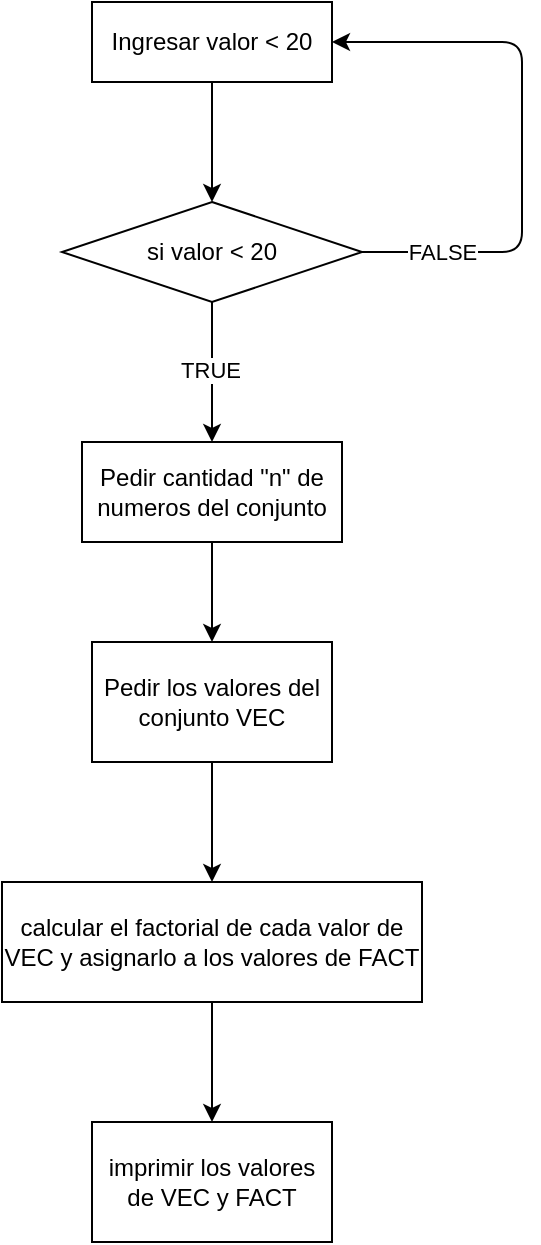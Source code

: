 <mxfile>
    <diagram id="zX0Hrs5pp_cGjdSFsoLI" name="Page-1">
        <mxGraphModel dx="1278" dy="605" grid="1" gridSize="10" guides="1" tooltips="1" connect="1" arrows="1" fold="1" page="1" pageScale="1" pageWidth="850" pageHeight="1100" math="0" shadow="0">
            <root>
                <mxCell id="0"/>
                <mxCell id="1" parent="0"/>
                <mxCell id="6" value="" style="edgeStyle=none;html=1;" edge="1" parent="1" source="2" target="5">
                    <mxGeometry relative="1" as="geometry"/>
                </mxCell>
                <mxCell id="2" value="Ingresar valor &amp;lt; 20" style="whiteSpace=wrap;html=1;" vertex="1" parent="1">
                    <mxGeometry x="365" y="50" width="120" height="40" as="geometry"/>
                </mxCell>
                <mxCell id="7" style="edgeStyle=none;html=1;exitX=0.5;exitY=1;exitDx=0;exitDy=0;entryX=0.5;entryY=0;entryDx=0;entryDy=0;" edge="1" parent="1" source="5" target="13">
                    <mxGeometry relative="1" as="geometry">
                        <mxPoint x="425" y="260" as="targetPoint"/>
                    </mxGeometry>
                </mxCell>
                <mxCell id="12" value="TRUE" style="edgeLabel;html=1;align=center;verticalAlign=middle;resizable=0;points=[];" vertex="1" connectable="0" parent="7">
                    <mxGeometry x="-0.044" y="-1" relative="1" as="geometry">
                        <mxPoint as="offset"/>
                    </mxGeometry>
                </mxCell>
                <mxCell id="8" style="edgeStyle=none;html=1;exitX=1;exitY=0.5;exitDx=0;exitDy=0;entryX=1;entryY=0.5;entryDx=0;entryDy=0;" edge="1" parent="1" source="5" target="2">
                    <mxGeometry relative="1" as="geometry">
                        <mxPoint x="550" y="175" as="targetPoint"/>
                        <Array as="points">
                            <mxPoint x="580" y="175"/>
                            <mxPoint x="580" y="120"/>
                            <mxPoint x="580" y="70"/>
                        </Array>
                    </mxGeometry>
                </mxCell>
                <mxCell id="9" value="FALSE" style="edgeLabel;html=1;align=center;verticalAlign=middle;resizable=0;points=[];" vertex="1" connectable="0" parent="8">
                    <mxGeometry x="-0.809" y="-2" relative="1" as="geometry">
                        <mxPoint x="13" y="-2" as="offset"/>
                    </mxGeometry>
                </mxCell>
                <mxCell id="5" value="si valor &amp;lt; 20" style="rhombus;whiteSpace=wrap;html=1;" vertex="1" parent="1">
                    <mxGeometry x="350" y="150" width="150" height="50" as="geometry"/>
                </mxCell>
                <mxCell id="15" value="" style="edgeStyle=none;html=1;" edge="1" parent="1" source="13" target="14">
                    <mxGeometry relative="1" as="geometry"/>
                </mxCell>
                <mxCell id="13" value="Pedir cantidad &quot;n&quot; de numeros del conjunto" style="whiteSpace=wrap;html=1;" vertex="1" parent="1">
                    <mxGeometry x="360" y="270" width="130" height="50" as="geometry"/>
                </mxCell>
                <mxCell id="17" value="" style="edgeStyle=none;html=1;" edge="1" parent="1" source="14" target="16">
                    <mxGeometry relative="1" as="geometry"/>
                </mxCell>
                <mxCell id="14" value="Pedir los valores del conjunto VEC" style="whiteSpace=wrap;html=1;" vertex="1" parent="1">
                    <mxGeometry x="365" y="370" width="120" height="60" as="geometry"/>
                </mxCell>
                <mxCell id="19" value="" style="edgeStyle=none;html=1;" edge="1" parent="1" source="16" target="18">
                    <mxGeometry relative="1" as="geometry"/>
                </mxCell>
                <mxCell id="16" value="calcular el factorial de cada valor de VEC y asignarlo a los valores de FACT" style="whiteSpace=wrap;html=1;" vertex="1" parent="1">
                    <mxGeometry x="320" y="490" width="210" height="60" as="geometry"/>
                </mxCell>
                <mxCell id="18" value="imprimir los valores de VEC y FACT" style="whiteSpace=wrap;html=1;" vertex="1" parent="1">
                    <mxGeometry x="365" y="610" width="120" height="60" as="geometry"/>
                </mxCell>
            </root>
        </mxGraphModel>
    </diagram>
</mxfile>